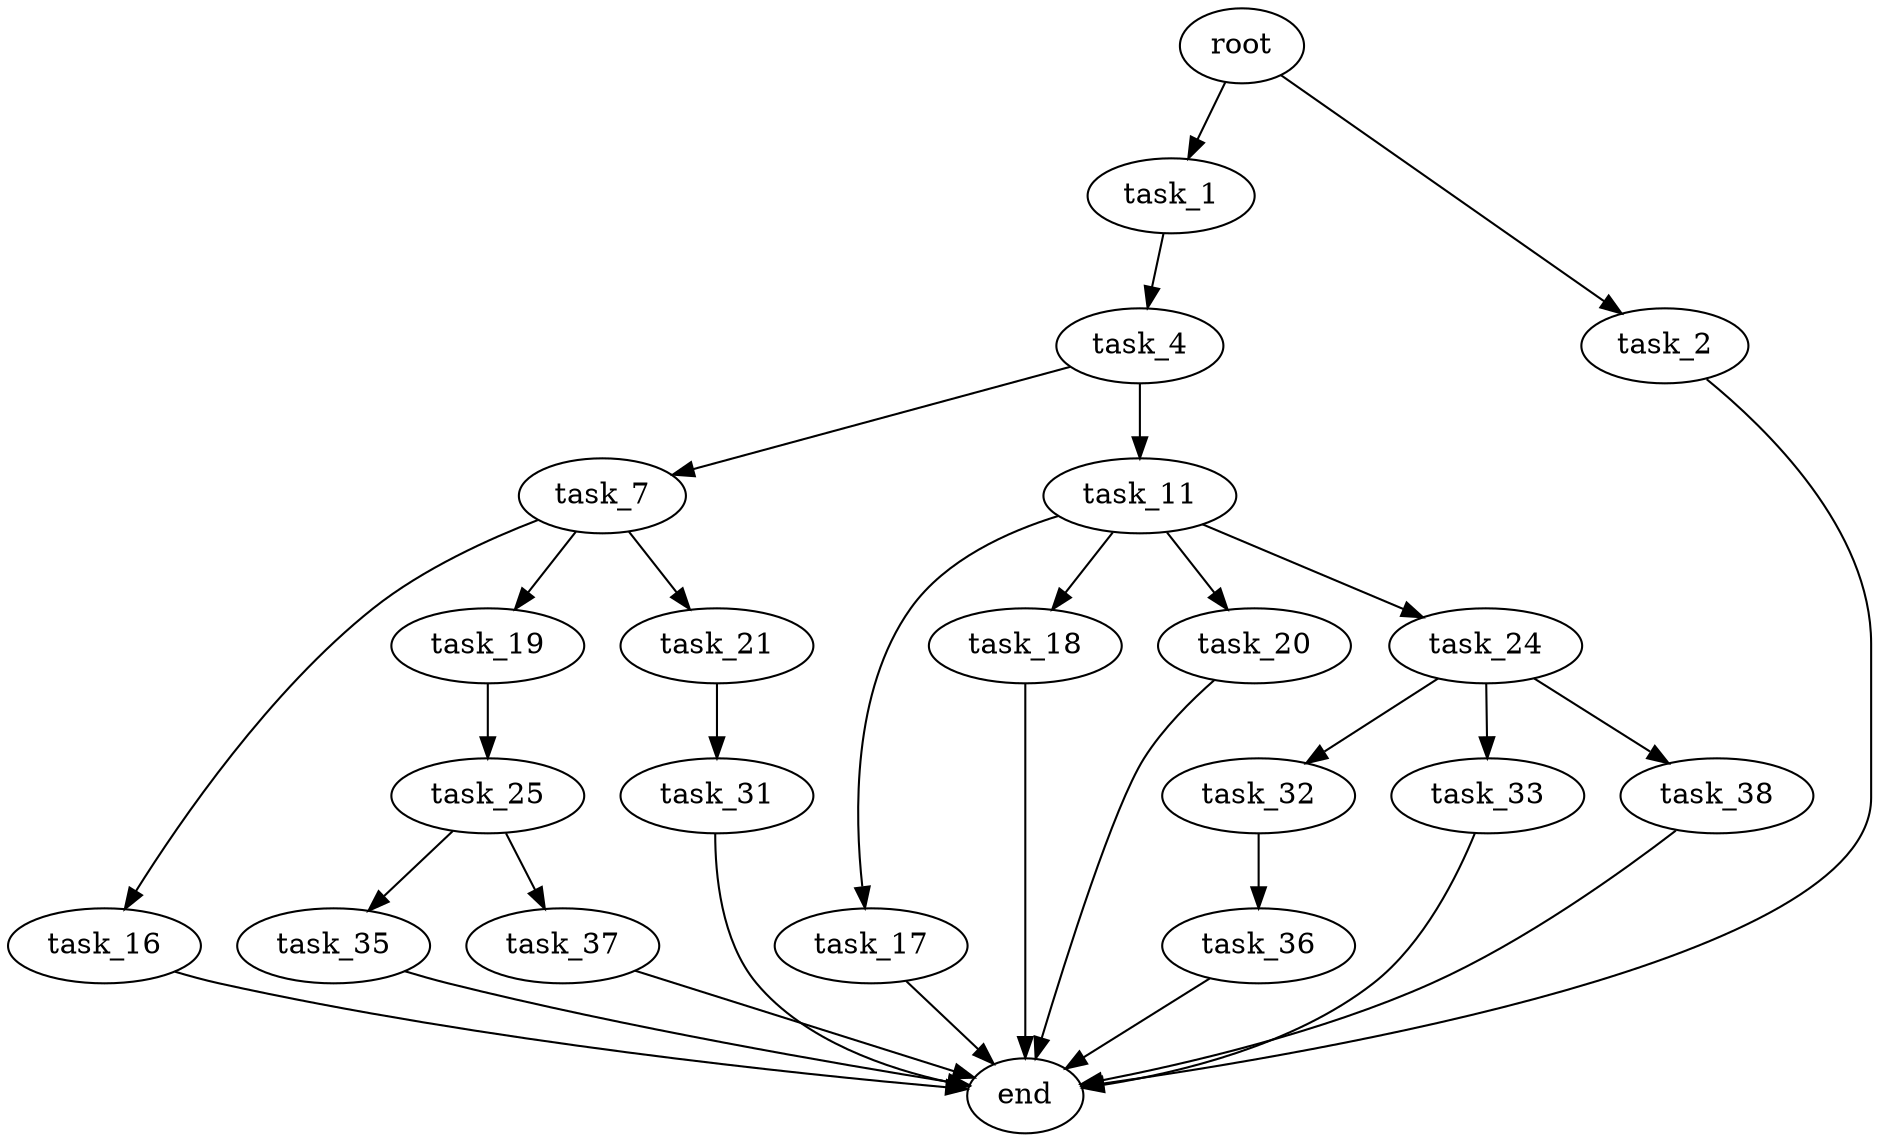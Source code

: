 digraph G {
  root [size="0.000000"];
  task_1 [size="657063895774.000000"];
  task_2 [size="7943261820.000000"];
  task_4 [size="4607421624.000000"];
  end [size="0.000000"];
  task_7 [size="22975397990.000000"];
  task_11 [size="28991029248.000000"];
  task_16 [size="194088641148.000000"];
  task_19 [size="1293884638.000000"];
  task_21 [size="879090223752.000000"];
  task_17 [size="293887397223.000000"];
  task_18 [size="144937373155.000000"];
  task_20 [size="14072363607.000000"];
  task_24 [size="6859930833.000000"];
  task_25 [size="8589934592.000000"];
  task_31 [size="68719476736.000000"];
  task_32 [size="280130764183.000000"];
  task_33 [size="376671266345.000000"];
  task_38 [size="12057387090.000000"];
  task_35 [size="12290121612.000000"];
  task_37 [size="1073741824000.000000"];
  task_36 [size="12936912752.000000"];

  root -> task_1 [size="1.000000"];
  root -> task_2 [size="1.000000"];
  task_1 -> task_4 [size="411041792.000000"];
  task_2 -> end [size="1.000000"];
  task_4 -> task_7 [size="134217728.000000"];
  task_4 -> task_11 [size="134217728.000000"];
  task_7 -> task_16 [size="33554432.000000"];
  task_7 -> task_19 [size="33554432.000000"];
  task_7 -> task_21 [size="33554432.000000"];
  task_11 -> task_17 [size="75497472.000000"];
  task_11 -> task_18 [size="75497472.000000"];
  task_11 -> task_20 [size="75497472.000000"];
  task_11 -> task_24 [size="75497472.000000"];
  task_16 -> end [size="1.000000"];
  task_19 -> task_25 [size="134217728.000000"];
  task_21 -> task_31 [size="536870912.000000"];
  task_17 -> end [size="1.000000"];
  task_18 -> end [size="1.000000"];
  task_20 -> end [size="1.000000"];
  task_24 -> task_32 [size="209715200.000000"];
  task_24 -> task_33 [size="209715200.000000"];
  task_24 -> task_38 [size="209715200.000000"];
  task_25 -> task_35 [size="33554432.000000"];
  task_25 -> task_37 [size="33554432.000000"];
  task_31 -> end [size="1.000000"];
  task_32 -> task_36 [size="411041792.000000"];
  task_33 -> end [size="1.000000"];
  task_38 -> end [size="1.000000"];
  task_35 -> end [size="1.000000"];
  task_37 -> end [size="1.000000"];
  task_36 -> end [size="1.000000"];
}
